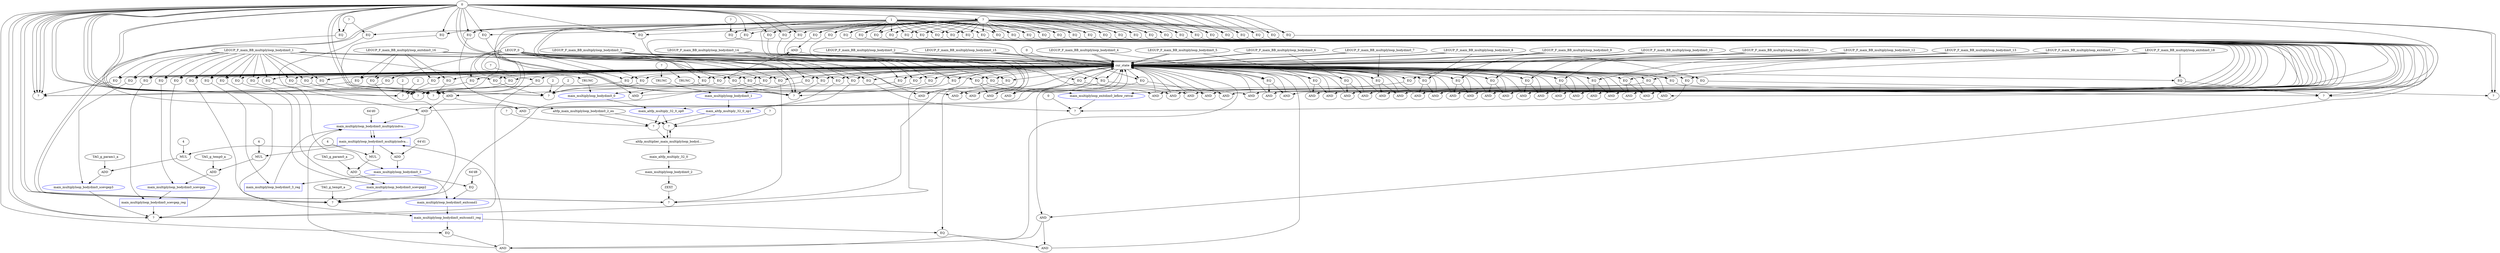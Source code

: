 //----------------------------------------------------------------------------//
// Generated by LegUp High-Level Synthesis Tool Version 4.0 (http://legup.org)
// Compiled: Sun Jul 26 12:56:54 2015
// University of Toronto
// For research and academic purposes only. Commercial use is prohibited.
// Please send bugs to: legup@eecg.toronto.edu
// Date: Tue Aug 11 21:17:01 2020
//----------------------------------------------------------------------------//

digraph {
Node0x297a3f0[label="?"];
Node0x297d380[label="0"];
Node0x297d380 -> Node0x297a3f0;
Node0x297d5a0[label="EQ"];
Node0x297d5a0 -> Node0x297a3f0;
Node0x297d9a0[label="EQ"];
Node0x297d9a0 -> Node0x297a3f0;
Node0x29ac230[label="EQ"];
Node0x29ac230 -> Node0x297a3f0;
Node0x297a670[label="?"];
Node0x297d380 -> Node0x297a670;
Node0x297d380 -> Node0x297a670;
Node0x29815c0[label="1"];
Node0x29815c0 -> Node0x297a670;
Node0x29815c0 -> Node0x297a670;
Node0x29ac670[label="EQ"];
Node0x29ac670 -> Node0x297a670;
Node0x29ac970[label="EQ"];
Node0x29ac970 -> Node0x297a670;
Node0x29acc30[label="EQ"];
Node0x29acc30 -> Node0x297a670;
Node0x297a7a0[label="?"];
Node0x297d380 -> Node0x297a7a0;
Node0x297d380 -> Node0x297a7a0;
Node0x29acfe0[label="main_multiplyloop_bodydim0_scevgep3",color=blue];
Node0x29acfe0 -> Node0x297a7a0;
Node0x29add60[label="main_multiplyloop_bodydim0_scevgep_reg",shape=box,color=blue];
Node0x29add60 -> Node0x297a7a0;
Node0x29aefb0[label="EQ"];
Node0x29aefb0 -> Node0x297a7a0;
Node0x29af290[label="EQ"];
Node0x29af290 -> Node0x297a7a0;
Node0x29af550[label="EQ"];
Node0x29af550 -> Node0x297a7a0;
Node0x297a8e0[label="?"];
Node0x297d380 -> Node0x297a8e0;
Node0x297d380 -> Node0x297a8e0;
Node0x297d380 -> Node0x297a8e0;
Node0x29815c0 -> Node0x297a8e0;
Node0x29af990[label="EQ"];
Node0x29af990 -> Node0x297a8e0;
Node0x29afc90[label="EQ"];
Node0x29afc90 -> Node0x297a8e0;
Node0x29aff50[label="EQ"];
Node0x29aff50 -> Node0x297a8e0;
Node0x297aa10[label="?"];
Node0x297d380 -> Node0x297aa10;
Node0x297d380 -> Node0x297aa10;
Node0x29b0300[label="ZEXT"];
Node0x29b0300 -> Node0x297aa10;
Node0x29b09a0[label="EQ"];
Node0x29b09a0 -> Node0x297aa10;
Node0x29b0c80[label="EQ"];
Node0x29b0c80 -> Node0x297aa10;
Node0x297ab60[label="?"];
Node0x297d380 -> Node0x297ab60;
Node0x297d380 -> Node0x297ab60;
Node0x29b1050[label="2"];
Node0x29b1050 -> Node0x297ab60;
Node0x29b1260[label="2"];
Node0x29b1260 -> Node0x297ab60;
Node0x29b1440[label="EQ"];
Node0x29b1440 -> Node0x297ab60;
Node0x29b1740[label="EQ"];
Node0x29b1740 -> Node0x297ab60;
Node0x29b1a00[label="EQ"];
Node0x29b1a00 -> Node0x297ab60;
Node0x297be00[label="?"];
Node0x297d380 -> Node0x297be00;
Node0x297d380 -> Node0x297be00;
Node0x29815c0 -> Node0x297be00;
Node0x29815c0 -> Node0x297be00;
Node0x29b1e70[label="EQ"];
Node0x29b1e70 -> Node0x297be00;
Node0x29b2170[label="EQ"];
Node0x29b2170 -> Node0x297be00;
Node0x29b2430[label="EQ"];
Node0x29b2430 -> Node0x297be00;
Node0x297bf00[label="?"];
Node0x297d380 -> Node0x297bf00;
Node0x297d380 -> Node0x297bf00;
Node0x29b27e0[label="main_multiplyloop_bodydim0_scevgep2",color=blue];
Node0x29b27e0 -> Node0x297bf00;
Node0x29b3560[label="`TAG_g_temp0_a"];
Node0x29b3560 -> Node0x297bf00;
Node0x29b3740[label="EQ"];
Node0x29b3740 -> Node0x297bf00;
Node0x29b3a40[label="EQ"];
Node0x29b3a40 -> Node0x297bf00;
Node0x29b3d00[label="EQ"];
Node0x29b3d00 -> Node0x297bf00;
Node0x297c030[label="?"];
Node0x297d380 -> Node0x297c030;
Node0x297d380 -> Node0x297c030;
Node0x297d380 -> Node0x297c030;
Node0x297d380 -> Node0x297c030;
Node0x29b4140[label="EQ"];
Node0x29b4140 -> Node0x297c030;
Node0x29b4440[label="EQ"];
Node0x29b4440 -> Node0x297c030;
Node0x29b4700[label="EQ"];
Node0x29b4700 -> Node0x297c030;
Node0x297aad0[label="?"];
Node0x297d380 -> Node0x297aad0;
Node0x297d380 -> Node0x297aad0;
Node0x29b4ab0[label="EQ"];
Node0x29b4ab0 -> Node0x297aad0;
Node0x297c2d0[label="?"];
Node0x297d380 -> Node0x297c2d0;
Node0x297d380 -> Node0x297c2d0;
Node0x29b4e70[label="2"];
Node0x29b4e70 -> Node0x297c2d0;
Node0x29b5080[label="2"];
Node0x29b5080 -> Node0x297c2d0;
Node0x29b5260[label="EQ"];
Node0x29b5260 -> Node0x297c2d0;
Node0x29b5560[label="EQ"];
Node0x29b5560 -> Node0x297c2d0;
Node0x29b5820[label="EQ"];
Node0x29b5820 -> Node0x297c2d0;
Node0x297c530[label="?"];
Node0x29b5b40[label="0"];
Node0x29b5b40 -> Node0x297c530;
Node0x29b5d40[label="main_multiplyloop_exitdim0_leflow_retval",color=blue];
Node0x29b5d40 -> Node0x297c530;
Node0x29b6530[label="EQ"];
Node0x29b6530 -> Node0x297c530;
Node0x29b6800[label="EQ"];
Node0x29b6800 -> Node0x297c530;
Node0x297a540[label="?"];
Node0x297a540 -> Node0x297d5a0;
Node0x297d380 -> Node0x297d5a0;
Node0x297dbb0[label="cur_state",shape=box];
Node0x297dbb0 -> Node0x297d9a0;
Node0x297ddb0[label="LEGUP_0"];
Node0x297ddb0 -> Node0x297d9a0;
Node0x297dbb0 -> Node0x29ac230;
Node0x29809d0[label="LEGUP_F_main_BB_multiplyloop_exitdim0_18"];
Node0x29809d0 -> Node0x29ac230;
Node0x297dbb0 -> Node0x29ac670;
Node0x297ddb0 -> Node0x29ac670;
Node0x297dbb0 -> Node0x29ac970;
Node0x297dfd0[label="LEGUP_F_main_BB_multiplyloop_bodydim0_1"];
Node0x297dfd0 -> Node0x29ac970;
Node0x297dbb0 -> Node0x29acc30;
Node0x297ff30[label="LEGUP_F_main_BB_multiplyloop_bodydim0_14"];
Node0x297ff30 -> Node0x29acc30;
Node0x29ad1f0[label="ADD"];
Node0x29ad1f0 -> Node0x29acfe0;
Node0x29adaa0[label="EQ"];
Node0x29adaa0 -> Node0x29acfe0;
Node0x29adf40[label="main_multiplyloop_bodydim0_scevgep",color=blue];
Node0x29adf40 -> Node0x29add60;
Node0x29aecf0[label="EQ"];
Node0x29aecf0 -> Node0x29add60;
Node0x297dbb0 -> Node0x29aefb0;
Node0x297ddb0 -> Node0x29aefb0;
Node0x297dbb0 -> Node0x29af290;
Node0x297dfd0 -> Node0x29af290;
Node0x297dbb0 -> Node0x29af550;
Node0x297ff30 -> Node0x29af550;
Node0x297dbb0 -> Node0x29af990;
Node0x297ddb0 -> Node0x29af990;
Node0x297dbb0 -> Node0x29afc90;
Node0x297dfd0 -> Node0x29afc90;
Node0x297dbb0 -> Node0x29aff50;
Node0x297ff30 -> Node0x29aff50;
Node0x29b0510[label="main_multiplyloop_bodydim0_2"];
Node0x29b0510 -> Node0x29b0300;
Node0x297dbb0 -> Node0x29b09a0;
Node0x297ddb0 -> Node0x29b09a0;
Node0x297dbb0 -> Node0x29b0c80;
Node0x297ff30 -> Node0x29b0c80;
Node0x297dbb0 -> Node0x29b1440;
Node0x297ddb0 -> Node0x29b1440;
Node0x297dbb0 -> Node0x29b1740;
Node0x297dfd0 -> Node0x29b1740;
Node0x297dbb0 -> Node0x29b1a00;
Node0x297ff30 -> Node0x29b1a00;
Node0x297dbb0 -> Node0x29b1e70;
Node0x297ddb0 -> Node0x29b1e70;
Node0x297dbb0 -> Node0x29b2170;
Node0x297dfd0 -> Node0x29b2170;
Node0x297dbb0 -> Node0x29b2430;
Node0x29803d0[label="LEGUP_F_main_BB_multiplyloop_exitdim0_16"];
Node0x29803d0 -> Node0x29b2430;
Node0x29b29f0[label="ADD"];
Node0x29b29f0 -> Node0x29b27e0;
Node0x29b32a0[label="EQ"];
Node0x29b32a0 -> Node0x29b27e0;
Node0x297dbb0 -> Node0x29b3740;
Node0x297ddb0 -> Node0x29b3740;
Node0x297dbb0 -> Node0x29b3a40;
Node0x297dfd0 -> Node0x29b3a40;
Node0x297dbb0 -> Node0x29b3d00;
Node0x29803d0 -> Node0x29b3d00;
Node0x297dbb0 -> Node0x29b4140;
Node0x297ddb0 -> Node0x29b4140;
Node0x297dbb0 -> Node0x29b4440;
Node0x297dfd0 -> Node0x29b4440;
Node0x297dbb0 -> Node0x29b4700;
Node0x29803d0 -> Node0x29b4700;
Node0x297dbb0 -> Node0x29b4ab0;
Node0x297ddb0 -> Node0x29b4ab0;
Node0x297dbb0 -> Node0x29b5260;
Node0x297ddb0 -> Node0x29b5260;
Node0x297dbb0 -> Node0x29b5560;
Node0x297dfd0 -> Node0x29b5560;
Node0x297dbb0 -> Node0x29b5820;
Node0x29803d0 -> Node0x29b5820;
Node0x29b5f60[label="TRUNC"];
Node0x29b5f60 -> Node0x29b5d40;
Node0x29b6250[label="EQ"];
Node0x29b6250 -> Node0x29b5d40;
Node0x297dbb0 -> Node0x29b6530;
Node0x297ddb0 -> Node0x29b6530;
Node0x297dbb0 -> Node0x29b6800;
Node0x29809d0 -> Node0x29b6800;
Node0x297d380 -> Node0x297a540;
Node0x297ddb0 -> Node0x297dbb0;
Node0x297dfd0 -> Node0x297dbb0;
Node0x297ddb0 -> Node0x297dbb0;
Node0x297dfd0 -> Node0x297dbb0;
Node0x297e280[label="LEGUP_F_main_BB_multiplyloop_bodydim0_2"];
Node0x297e280 -> Node0x297dbb0;
Node0x297e280 -> Node0x297dbb0;
Node0x297e4f0[label="LEGUP_F_main_BB_multiplyloop_bodydim0_3"];
Node0x297e4f0 -> Node0x297dbb0;
Node0x297e4f0 -> Node0x297dbb0;
Node0x297e740[label="LEGUP_F_main_BB_multiplyloop_bodydim0_4"];
Node0x297e740 -> Node0x297dbb0;
Node0x297e740 -> Node0x297dbb0;
Node0x297e9d0[label="LEGUP_F_main_BB_multiplyloop_bodydim0_5"];
Node0x297e9d0 -> Node0x297dbb0;
Node0x297e9d0 -> Node0x297dbb0;
Node0x297ec20[label="LEGUP_F_main_BB_multiplyloop_bodydim0_6"];
Node0x297ec20 -> Node0x297dbb0;
Node0x297ec20 -> Node0x297dbb0;
Node0x297ee70[label="LEGUP_F_main_BB_multiplyloop_bodydim0_7"];
Node0x297ee70 -> Node0x297dbb0;
Node0x297ee70 -> Node0x297dbb0;
Node0x297f0c0[label="LEGUP_F_main_BB_multiplyloop_bodydim0_8"];
Node0x297f0c0 -> Node0x297dbb0;
Node0x297f0c0 -> Node0x297dbb0;
Node0x297f3a0[label="LEGUP_F_main_BB_multiplyloop_bodydim0_9"];
Node0x297f3a0 -> Node0x297dbb0;
Node0x297f3a0 -> Node0x297dbb0;
Node0x297f5f0[label="LEGUP_F_main_BB_multiplyloop_bodydim0_10"];
Node0x297f5f0 -> Node0x297dbb0;
Node0x297f5f0 -> Node0x297dbb0;
Node0x297f840[label="LEGUP_F_main_BB_multiplyloop_bodydim0_11"];
Node0x297f840 -> Node0x297dbb0;
Node0x297f840 -> Node0x297dbb0;
Node0x297fa90[label="LEGUP_F_main_BB_multiplyloop_bodydim0_12"];
Node0x297fa90 -> Node0x297dbb0;
Node0x297fa90 -> Node0x297dbb0;
Node0x297fce0[label="LEGUP_F_main_BB_multiplyloop_bodydim0_13"];
Node0x297fce0 -> Node0x297dbb0;
Node0x297fce0 -> Node0x297dbb0;
Node0x297ff30 -> Node0x297dbb0;
Node0x297ff30 -> Node0x297dbb0;
Node0x2980180[label="LEGUP_F_main_BB_multiplyloop_bodydim0_15"];
Node0x2980180 -> Node0x297dbb0;
Node0x2980180 -> Node0x297dbb0;
Node0x29803d0 -> Node0x297dbb0;
Node0x297dfd0 -> Node0x297dbb0;
Node0x29803d0 -> Node0x297dbb0;
Node0x2980780[label="LEGUP_F_main_BB_multiplyloop_exitdim0_17"];
Node0x2980780 -> Node0x297dbb0;
Node0x2980780 -> Node0x297dbb0;
Node0x29809d0 -> Node0x297dbb0;
Node0x29809d0 -> Node0x297dbb0;
Node0x297ddb0 -> Node0x297dbb0;
Node0x2980c70[label="0"];
Node0x2980c70 -> Node0x297dbb0;
Node0x2980e70[label="AND"];
Node0x2980e70 -> Node0x297dbb0;
Node0x29817e0[label="AND"];
Node0x29817e0 -> Node0x297dbb0;
Node0x299a300[label="AND"];
Node0x299a300 -> Node0x297dbb0;
Node0x299a830[label="AND"];
Node0x299a830 -> Node0x297dbb0;
Node0x299afd0[label="AND"];
Node0x299afd0 -> Node0x297dbb0;
Node0x299b500[label="AND"];
Node0x299b500 -> Node0x297dbb0;
Node0x299bca0[label="AND"];
Node0x299bca0 -> Node0x297dbb0;
Node0x299c1d0[label="AND"];
Node0x299c1d0 -> Node0x297dbb0;
Node0x299c970[label="AND"];
Node0x299c970 -> Node0x297dbb0;
Node0x299cea0[label="AND"];
Node0x299cea0 -> Node0x297dbb0;
Node0x299d640[label="AND"];
Node0x299d640 -> Node0x297dbb0;
Node0x299db70[label="AND"];
Node0x299db70 -> Node0x297dbb0;
Node0x299e310[label="AND"];
Node0x299e310 -> Node0x297dbb0;
Node0x299e840[label="AND"];
Node0x299e840 -> Node0x297dbb0;
Node0x299efe0[label="AND"];
Node0x299efe0 -> Node0x297dbb0;
Node0x299f510[label="AND"];
Node0x299f510 -> Node0x297dbb0;
Node0x299fcb0[label="AND"];
Node0x299fcb0 -> Node0x297dbb0;
Node0x29a01e0[label="AND"];
Node0x29a01e0 -> Node0x297dbb0;
Node0x29a0980[label="AND"];
Node0x29a0980 -> Node0x297dbb0;
Node0x29a0eb0[label="AND"];
Node0x29a0eb0 -> Node0x297dbb0;
Node0x29a1650[label="AND"];
Node0x29a1650 -> Node0x297dbb0;
Node0x29a1b80[label="AND"];
Node0x29a1b80 -> Node0x297dbb0;
Node0x29a2320[label="AND"];
Node0x29a2320 -> Node0x297dbb0;
Node0x29a2850[label="AND"];
Node0x29a2850 -> Node0x297dbb0;
Node0x29a3200[label="AND"];
Node0x29a3200 -> Node0x297dbb0;
Node0x29a3730[label="AND"];
Node0x29a3730 -> Node0x297dbb0;
Node0x29a3ed0[label="AND"];
Node0x29a3ed0 -> Node0x297dbb0;
Node0x29a4400[label="AND"];
Node0x29a4400 -> Node0x297dbb0;
Node0x29a4ba0[label="AND"];
Node0x29a4ba0 -> Node0x297dbb0;
Node0x29a50d0[label="AND"];
Node0x29a50d0 -> Node0x297dbb0;
Node0x29a5870[label="AND"];
Node0x29a5870 -> Node0x297dbb0;
Node0x29a5da0[label="AND"];
Node0x29a5da0 -> Node0x297dbb0;
Node0x29a6540[label="AND"];
Node0x29a6540 -> Node0x297dbb0;
Node0x29a8520[label="AND"];
Node0x29a8520 -> Node0x297dbb0;
Node0x29a9810[label="AND"];
Node0x29a9810 -> Node0x297dbb0;
Node0x29a9fd0[label="AND"];
Node0x29a9fd0 -> Node0x297dbb0;
Node0x29aa500[label="AND"];
Node0x29aa500 -> Node0x297dbb0;
Node0x29aaca0[label="AND"];
Node0x29aaca0 -> Node0x297dbb0;
Node0x29ab1d0[label="AND"];
Node0x29ab1d0 -> Node0x297dbb0;
Node0x29ab970[label="AND"];
Node0x29ab970 -> Node0x297dbb0;
Node0x29abea0[label="EQ"];
Node0x29abea0 -> Node0x297dbb0;
Node0x29ad3f0[label="`TAG_g_param1_a"];
Node0x29ad3f0 -> Node0x29ad1f0;
Node0x29ad610[label="MUL"];
Node0x29ad610 -> Node0x29ad1f0;
Node0x297dbb0 -> Node0x29adaa0;
Node0x297dfd0 -> Node0x29adaa0;
Node0x29ae160[label="ADD"];
Node0x29ae160 -> Node0x29adf40;
Node0x29aea30[label="EQ"];
Node0x29aea30 -> Node0x29adf40;
Node0x297dbb0 -> Node0x29aecf0;
Node0x297dfd0 -> Node0x29aecf0;
Node0x29b0710[label="main_altfp_multiply_32_0"];
Node0x29b0710 -> Node0x29b0510;
Node0x29b2bf0[label="`TAG_g_param0_a"];
Node0x29b2bf0 -> Node0x29b29f0;
Node0x29b2e10[label="MUL"];
Node0x29b2e10 -> Node0x29b29f0;
Node0x297dbb0 -> Node0x29b32a0;
Node0x297dfd0 -> Node0x29b32a0;
Node0x297c400[label="?"];
Node0x297c400 -> Node0x29b5f60;
Node0x297dbb0 -> Node0x29b6250;
Node0x29809d0 -> Node0x29b6250;
Node0x2981070[label="EQ"];
Node0x2981070 -> Node0x2980e70;
Node0x2981370[label="EQ"];
Node0x2981370 -> Node0x2980e70;
Node0x2999a50[label="AND"];
Node0x2999a50 -> Node0x29817e0;
Node0x2999fc0[label="EQ"];
Node0x2999fc0 -> Node0x29817e0;
Node0x2999a50 -> Node0x299a300;
Node0x299a550[label="EQ"];
Node0x299a550 -> Node0x299a300;
Node0x299aa10[label="EQ"];
Node0x299aa10 -> Node0x299a830;
Node0x299ad10[label="EQ"];
Node0x299ad10 -> Node0x299a830;
Node0x299aa10 -> Node0x299afd0;
Node0x299b220[label="EQ"];
Node0x299b220 -> Node0x299afd0;
Node0x299b6e0[label="EQ"];
Node0x299b6e0 -> Node0x299b500;
Node0x299b9e0[label="EQ"];
Node0x299b9e0 -> Node0x299b500;
Node0x299b6e0 -> Node0x299bca0;
Node0x299bef0[label="EQ"];
Node0x299bef0 -> Node0x299bca0;
Node0x299c3b0[label="EQ"];
Node0x299c3b0 -> Node0x299c1d0;
Node0x299c6b0[label="EQ"];
Node0x299c6b0 -> Node0x299c1d0;
Node0x299c3b0 -> Node0x299c970;
Node0x299cbc0[label="EQ"];
Node0x299cbc0 -> Node0x299c970;
Node0x299d080[label="EQ"];
Node0x299d080 -> Node0x299cea0;
Node0x299d380[label="EQ"];
Node0x299d380 -> Node0x299cea0;
Node0x299d080 -> Node0x299d640;
Node0x299d890[label="EQ"];
Node0x299d890 -> Node0x299d640;
Node0x299dd50[label="EQ"];
Node0x299dd50 -> Node0x299db70;
Node0x299e050[label="EQ"];
Node0x299e050 -> Node0x299db70;
Node0x299dd50 -> Node0x299e310;
Node0x299e560[label="EQ"];
Node0x299e560 -> Node0x299e310;
Node0x299ea20[label="EQ"];
Node0x299ea20 -> Node0x299e840;
Node0x299ed20[label="EQ"];
Node0x299ed20 -> Node0x299e840;
Node0x299ea20 -> Node0x299efe0;
Node0x299f230[label="EQ"];
Node0x299f230 -> Node0x299efe0;
Node0x299f6f0[label="EQ"];
Node0x299f6f0 -> Node0x299f510;
Node0x299f9f0[label="EQ"];
Node0x299f9f0 -> Node0x299f510;
Node0x299f6f0 -> Node0x299fcb0;
Node0x299ff00[label="EQ"];
Node0x299ff00 -> Node0x299fcb0;
Node0x29a03c0[label="EQ"];
Node0x29a03c0 -> Node0x29a01e0;
Node0x29a06c0[label="EQ"];
Node0x29a06c0 -> Node0x29a01e0;
Node0x29a03c0 -> Node0x29a0980;
Node0x29a0bd0[label="EQ"];
Node0x29a0bd0 -> Node0x29a0980;
Node0x29a1090[label="EQ"];
Node0x29a1090 -> Node0x29a0eb0;
Node0x29a1390[label="EQ"];
Node0x29a1390 -> Node0x29a0eb0;
Node0x29a1090 -> Node0x29a1650;
Node0x29a18a0[label="EQ"];
Node0x29a18a0 -> Node0x29a1650;
Node0x29a1d60[label="EQ"];
Node0x29a1d60 -> Node0x29a1b80;
Node0x29a2060[label="EQ"];
Node0x29a2060 -> Node0x29a1b80;
Node0x29a1d60 -> Node0x29a2320;
Node0x29a2570[label="EQ"];
Node0x29a2570 -> Node0x29a2320;
Node0x29805d0[label="EQ"];
Node0x29805d0 -> Node0x29a2850;
Node0x29a2f40[label="EQ"];
Node0x29a2f40 -> Node0x29a2850;
Node0x29805d0 -> Node0x29a3200;
Node0x29a3450[label="EQ"];
Node0x29a3450 -> Node0x29a3200;
Node0x29a3910[label="EQ"];
Node0x29a3910 -> Node0x29a3730;
Node0x29a3c10[label="EQ"];
Node0x29a3c10 -> Node0x29a3730;
Node0x29a3910 -> Node0x29a3ed0;
Node0x29a4120[label="EQ"];
Node0x29a4120 -> Node0x29a3ed0;
Node0x29a45e0[label="EQ"];
Node0x29a45e0 -> Node0x29a4400;
Node0x29a48e0[label="EQ"];
Node0x29a48e0 -> Node0x29a4400;
Node0x29a45e0 -> Node0x29a4ba0;
Node0x29a4df0[label="EQ"];
Node0x29a4df0 -> Node0x29a4ba0;
Node0x29a52b0[label="EQ"];
Node0x29a52b0 -> Node0x29a50d0;
Node0x29a55b0[label="EQ"];
Node0x29a55b0 -> Node0x29a50d0;
Node0x29a52b0 -> Node0x29a5870;
Node0x29a5ac0[label="EQ"];
Node0x29a5ac0 -> Node0x29a5870;
Node0x29a5f80[label="EQ"];
Node0x29a5f80 -> Node0x29a5da0;
Node0x29a6280[label="EQ"];
Node0x29a6280 -> Node0x29a5da0;
Node0x29a6720[label="AND"];
Node0x29a6720 -> Node0x29a6540;
Node0x29a6c90[label="EQ"];
Node0x29a6c90 -> Node0x29a6540;
Node0x29a6720 -> Node0x29a8520;
Node0x29a8770[label="EQ"];
Node0x29a8770 -> Node0x29a8520;
Node0x29a9a10[label="EQ"];
Node0x29a9a10 -> Node0x29a9810;
Node0x29a9d10[label="EQ"];
Node0x29a9d10 -> Node0x29a9810;
Node0x29a9a10 -> Node0x29a9fd0;
Node0x29aa220[label="EQ"];
Node0x29aa220 -> Node0x29a9fd0;
Node0x29aa6e0[label="EQ"];
Node0x29aa6e0 -> Node0x29aa500;
Node0x29aa9e0[label="EQ"];
Node0x29aa9e0 -> Node0x29aa500;
Node0x29aa6e0 -> Node0x29aaca0;
Node0x29aaef0[label="EQ"];
Node0x29aaef0 -> Node0x29aaca0;
Node0x29ab3b0[label="EQ"];
Node0x29ab3b0 -> Node0x29ab1d0;
Node0x29ab6b0[label="EQ"];
Node0x29ab6b0 -> Node0x29ab1d0;
Node0x29ab3b0 -> Node0x29ab970;
Node0x29abbc0[label="EQ"];
Node0x29abbc0 -> Node0x29ab970;
Node0x297a170[label="?"];
Node0x297a170 -> Node0x29abea0;
Node0x29815c0 -> Node0x29abea0;
Node0x29ad830[label="4"];
Node0x29ad830 -> Node0x29ad610;
Node0x29a7910[label="main_multiplyloop_bodydim0_multiplyindva...",shape=box,color=blue,color=blue];
Node0x29a7910 -> Node0x29ad610;
Node0x29ae380[label="`TAG_g_temp0_a"];
Node0x29ae380 -> Node0x29ae160;
Node0x29ae5a0[label="MUL"];
Node0x29ae5a0 -> Node0x29ae160;
Node0x297dbb0 -> Node0x29aea30;
Node0x297dfd0 -> Node0x29aea30;
Node0x297c7b0[label="altfp_multiplier_main_multiplyloop_bodyd..."];
Node0x297c7b0 -> Node0x29b0710;
Node0x29b3030[label="4"];
Node0x29b3030 -> Node0x29b2e10;
Node0x29a7910 -> Node0x29b2e10;
Node0x297dbb0 -> Node0x2981070;
Node0x297ddb0 -> Node0x2981070;
Node0x297a540 -> Node0x2981370;
Node0x29815c0 -> Node0x2981370;
Node0x2981070 -> Node0x2999a50;
Node0x2999ce0[label="EQ"];
Node0x2999ce0 -> Node0x2999a50;
Node0x297a2a0[label="?"];
Node0x297a2a0 -> Node0x2999fc0;
Node0x29815c0 -> Node0x2999fc0;
Node0x297a2a0 -> Node0x299a550;
Node0x297d380 -> Node0x299a550;
Node0x297dbb0 -> Node0x299aa10;
Node0x297dfd0 -> Node0x299aa10;
Node0x297a540 -> Node0x299ad10;
Node0x29815c0 -> Node0x299ad10;
Node0x297a540 -> Node0x299b220;
Node0x297d380 -> Node0x299b220;
Node0x297dbb0 -> Node0x299b6e0;
Node0x297e280 -> Node0x299b6e0;
Node0x297a540 -> Node0x299b9e0;
Node0x29815c0 -> Node0x299b9e0;
Node0x297a540 -> Node0x299bef0;
Node0x297d380 -> Node0x299bef0;
Node0x297dbb0 -> Node0x299c3b0;
Node0x297e4f0 -> Node0x299c3b0;
Node0x297a540 -> Node0x299c6b0;
Node0x29815c0 -> Node0x299c6b0;
Node0x297a540 -> Node0x299cbc0;
Node0x297d380 -> Node0x299cbc0;
Node0x297dbb0 -> Node0x299d080;
Node0x297e740 -> Node0x299d080;
Node0x297a540 -> Node0x299d380;
Node0x29815c0 -> Node0x299d380;
Node0x297a540 -> Node0x299d890;
Node0x297d380 -> Node0x299d890;
Node0x297dbb0 -> Node0x299dd50;
Node0x297e9d0 -> Node0x299dd50;
Node0x297a540 -> Node0x299e050;
Node0x29815c0 -> Node0x299e050;
Node0x297a540 -> Node0x299e560;
Node0x297d380 -> Node0x299e560;
Node0x297dbb0 -> Node0x299ea20;
Node0x297ec20 -> Node0x299ea20;
Node0x297a540 -> Node0x299ed20;
Node0x29815c0 -> Node0x299ed20;
Node0x297a540 -> Node0x299f230;
Node0x297d380 -> Node0x299f230;
Node0x297dbb0 -> Node0x299f6f0;
Node0x297ee70 -> Node0x299f6f0;
Node0x297a540 -> Node0x299f9f0;
Node0x29815c0 -> Node0x299f9f0;
Node0x297a540 -> Node0x299ff00;
Node0x297d380 -> Node0x299ff00;
Node0x297dbb0 -> Node0x29a03c0;
Node0x297f0c0 -> Node0x29a03c0;
Node0x297a540 -> Node0x29a06c0;
Node0x29815c0 -> Node0x29a06c0;
Node0x297a540 -> Node0x29a0bd0;
Node0x297d380 -> Node0x29a0bd0;
Node0x297dbb0 -> Node0x29a1090;
Node0x297f3a0 -> Node0x29a1090;
Node0x297a540 -> Node0x29a1390;
Node0x29815c0 -> Node0x29a1390;
Node0x297a540 -> Node0x29a18a0;
Node0x297d380 -> Node0x29a18a0;
Node0x297dbb0 -> Node0x29a1d60;
Node0x297f5f0 -> Node0x29a1d60;
Node0x297a540 -> Node0x29a2060;
Node0x29815c0 -> Node0x29a2060;
Node0x297a540 -> Node0x29a2570;
Node0x297d380 -> Node0x29a2570;
Node0x297dbb0 -> Node0x29805d0;
Node0x297f840 -> Node0x29805d0;
Node0x297a540 -> Node0x29a2f40;
Node0x29815c0 -> Node0x29a2f40;
Node0x297a540 -> Node0x29a3450;
Node0x297d380 -> Node0x29a3450;
Node0x297dbb0 -> Node0x29a3910;
Node0x297fa90 -> Node0x29a3910;
Node0x297a540 -> Node0x29a3c10;
Node0x29815c0 -> Node0x29a3c10;
Node0x297a540 -> Node0x29a4120;
Node0x297d380 -> Node0x29a4120;
Node0x297dbb0 -> Node0x29a45e0;
Node0x297fce0 -> Node0x29a45e0;
Node0x297a540 -> Node0x29a48e0;
Node0x29815c0 -> Node0x29a48e0;
Node0x297a540 -> Node0x29a4df0;
Node0x297d380 -> Node0x29a4df0;
Node0x297dbb0 -> Node0x29a52b0;
Node0x297ff30 -> Node0x29a52b0;
Node0x297a540 -> Node0x29a55b0;
Node0x29815c0 -> Node0x29a55b0;
Node0x297a540 -> Node0x29a5ac0;
Node0x297d380 -> Node0x29a5ac0;
Node0x297dbb0 -> Node0x29a5f80;
Node0x2980180 -> Node0x29a5f80;
Node0x297a540 -> Node0x29a6280;
Node0x29815c0 -> Node0x29a6280;
Node0x29a5f80 -> Node0x29a6720;
Node0x29a69b0[label="EQ"];
Node0x29a69b0 -> Node0x29a6720;
Node0x29a6e90[label="main_multiplyloop_bodydim0_exitcond1_reg",shape=box,color=blue];
Node0x29a6e90 -> Node0x29a6c90;
Node0x29815c0 -> Node0x29a6c90;
Node0x29a6e90 -> Node0x29a8770;
Node0x297d380 -> Node0x29a8770;
Node0x297dbb0 -> Node0x29a9a10;
Node0x29803d0 -> Node0x29a9a10;
Node0x297a540 -> Node0x29a9d10;
Node0x29815c0 -> Node0x29a9d10;
Node0x297a540 -> Node0x29aa220;
Node0x297d380 -> Node0x29aa220;
Node0x297dbb0 -> Node0x29aa6e0;
Node0x2980780 -> Node0x29aa6e0;
Node0x297a540 -> Node0x29aa9e0;
Node0x29815c0 -> Node0x29aa9e0;
Node0x297a540 -> Node0x29aaef0;
Node0x297d380 -> Node0x29aaef0;
Node0x297dbb0 -> Node0x29ab3b0;
Node0x29809d0 -> Node0x29ab3b0;
Node0x297a540 -> Node0x29ab6b0;
Node0x29815c0 -> Node0x29ab6b0;
Node0x297a540 -> Node0x29abbc0;
Node0x297d380 -> Node0x29abbc0;
Node0x29a7b30[label="main_multiplyloop_bodydim0_multiplyindva...",color=blue,color=blue];
Node0x29a7b30 -> Node0x29a7910;
Node0x29a7b30 -> Node0x29a7910;
Node0x29817e0 -> Node0x29a7910;
Node0x29a8520 -> Node0x29a7910;
Node0x29ae7c0[label="4"];
Node0x29ae7c0 -> Node0x29ae5a0;
Node0x29a7910 -> Node0x29ae5a0;
Node0x297c660[label="?"];
Node0x297c660 -> Node0x297c7b0;
Node0x29bd7e0[label="?"];
Node0x29bd7e0 -> Node0x297c7b0;
Node0x297a540 -> Node0x2999ce0;
Node0x297d380 -> Node0x2999ce0;
Node0x297a540 -> Node0x29a69b0;
Node0x297d380 -> Node0x29a69b0;
Node0x29a7090[label="main_multiplyloop_bodydim0_exitcond1",color=blue];
Node0x29a7090 -> Node0x29a6e90;
Node0x29a94d0[label="EQ"];
Node0x29a94d0 -> Node0x29a6e90;
Node0x29a7d50[label="64'd0"];
Node0x29a7d50 -> Node0x29a7b30;
Node0x29a7f70[label="main_multiplyloop_bodydim0_3_reg",shape=box,color=blue];
Node0x29a7f70 -> Node0x29a7b30;
Node0x29817e0 -> Node0x29a7b30;
Node0x29a8520 -> Node0x29a7b30;
Node0x297c9e0[label="main_altfp_multiply_32_0_op0",color=blue];
Node0x297c9e0 -> Node0x297c660;
Node0x297cc10[label="main_altfp_multiply_32_0_op1",color=blue];
Node0x297cc10 -> Node0x297c660;
Node0x2979e90[label="?"];
Node0x2979e90 -> Node0x297c660;
Node0x297cf60[label="altfp_main_multiplyloop_bodydim0_2_en"];
Node0x297cf60 -> Node0x297c660;
Node0x297c7b0 -> Node0x297c660;
Node0x297c9e0 -> Node0x29bd7e0;
Node0x297cc10 -> Node0x29bd7e0;
Node0x29ba180[label="?"];
Node0x29ba180 -> Node0x29bd7e0;
Node0x297cf60 -> Node0x29bd7e0;
Node0x29a72b0[label="EQ"];
Node0x29a72b0 -> Node0x29a7090;
Node0x29a9210[label="EQ"];
Node0x29a9210 -> Node0x29a7090;
Node0x297dbb0 -> Node0x29a94d0;
Node0x297dfd0 -> Node0x29a94d0;
Node0x29a74d0[label="main_multiplyloop_bodydim0_3",color=blue];
Node0x29a74d0 -> Node0x29a7f70;
Node0x29a81e0[label="EQ"];
Node0x29a81e0 -> Node0x29a7f70;
Node0x29b73b0[label="main_multiplyloop_bodydim0_0",color=blue];
Node0x29b73b0 -> Node0x297c9e0;
Node0x29b9720[label="EQ"];
Node0x29b9720 -> Node0x297c9e0;
Node0x29b7f90[label="main_multiplyloop_bodydim0_1",color=blue];
Node0x29b7f90 -> Node0x297cc10;
Node0x29b9a80[label="EQ"];
Node0x29b9a80 -> Node0x297cc10;
Node0x29b9d90[label="EQ"];
Node0x29b9d90 -> Node0x297cf60;
Node0x29a74d0 -> Node0x29a72b0;
Node0x29a9010[label="64'd8"];
Node0x29a9010 -> Node0x29a72b0;
Node0x297dbb0 -> Node0x29a9210;
Node0x297dfd0 -> Node0x29a9210;
Node0x29a76f0[label="ADD"];
Node0x29a76f0 -> Node0x29a74d0;
Node0x29a8d50[label="EQ"];
Node0x29a8d50 -> Node0x29a74d0;
Node0x297dbb0 -> Node0x29a81e0;
Node0x297dfd0 -> Node0x29a81e0;
Node0x29b7490[label="TRUNC"];
Node0x29b7490 -> Node0x29b73b0;
Node0x29b77a0[label="EQ"];
Node0x29b77a0 -> Node0x29b73b0;
Node0x297dbb0 -> Node0x29b9720;
Node0x297e4f0 -> Node0x29b9720;
Node0x29b8070[label="TRUNC"];
Node0x29b8070 -> Node0x29b7f90;
Node0x29b8300[label="EQ"];
Node0x29b8300 -> Node0x29b7f90;
Node0x297dbb0 -> Node0x29b9a80;
Node0x297e4f0 -> Node0x29b9a80;
Node0x297a540 -> Node0x29b9d90;
Node0x297d380 -> Node0x29b9d90;
Node0x29a7910 -> Node0x29a76f0;
Node0x29a8b30[label="64'd1"];
Node0x29a8b30 -> Node0x29a76f0;
Node0x297dbb0 -> Node0x29a8d50;
Node0x297dfd0 -> Node0x29a8d50;
Node0x297ac90[label="?"];
Node0x297ac90 -> Node0x29b7490;
Node0x297dbb0 -> Node0x29b77a0;
Node0x297e4f0 -> Node0x29b77a0;
Node0x297c400 -> Node0x29b8070;
Node0x297dbb0 -> Node0x29b8300;
Node0x297e4f0 -> Node0x29b8300;
}
